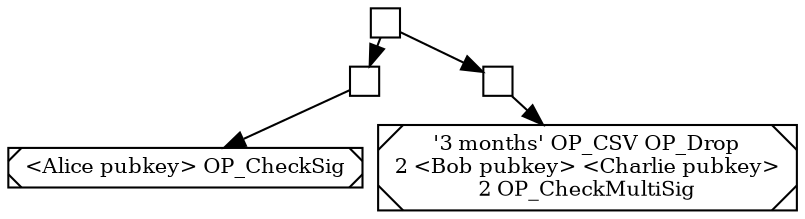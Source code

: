 digraph tree {

//splines = ortho;
node [ shape = box, width = 0.2, height = 0.2, fontsize = 10, label = "" ];

ranksep = 0.2;
nodesep = 0.1;


{
  {
    node [ style = diagonals ];
    m1 [ label = "<Alice pubkey> OP_CheckSig" ];
    m2 [ label = "'3 months' OP_CSV OP_Drop\n2 <Bob pubkey> <Charlie pubkey>\n2 OP_CheckMultiSig" ];
  }
node [ fontcolor = white ];
r0 -> { l1, l2 };
l1 -> m1;
l2 -> m2;

}


{
//node [ shape = none ];
//a -> b -> c -> d [ style = "invis" ];

//a [ label = "Merkle root" ];
//b [ label = "Interior nodes" ];
//c [ label = "Leaf nodes" ];
//d [ label = "Members\n(data)" ];
}

}

